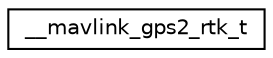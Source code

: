 digraph "Graphical Class Hierarchy"
{
 // INTERACTIVE_SVG=YES
  edge [fontname="Helvetica",fontsize="10",labelfontname="Helvetica",labelfontsize="10"];
  node [fontname="Helvetica",fontsize="10",shape=record];
  rankdir="LR";
  Node1 [label="__mavlink_gps2_rtk_t",height=0.2,width=0.4,color="black", fillcolor="white", style="filled",URL="$struct____mavlink__gps2__rtk__t.html"];
}
